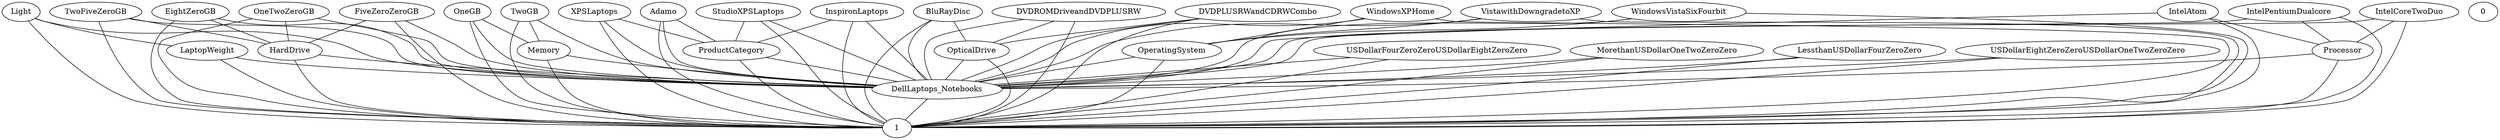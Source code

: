 graph G {
  Light;
  WindowsXPHome;
  TwoFiveZeroGB;
  OneGB;
  XPSLaptops;
  LaptopWeight;
  BluRayDisc;
  EightZeroGB;
  HardDrive;
  Adamo;
  Memory;
  OperatingSystem;
  OneTwoZeroGB;
  FiveZeroZeroGB;
  StudioXPSLaptops;
  WindowsVistaSixFourbit;
  0;
  DVDROMDriveandDVDPLUSRW;
  IntelPentiumDualcore;
  ProductCategory;
  1;
  DellLaptops_Notebooks;
  VistawithDowngradetoXP;
  DVDPLUSRWandCDRWCombo;
  TwoGB;
  USDollarFourZeroZeroUSDollarEightZeroZero;
  MorethanUSDollarOneTwoZeroZero;
  IntelAtom;
  IntelCoreTwoDuo;
  OpticalDrive;
  Processor;
  LessthanUSDollarFourZeroZero;
  InspironLaptops;
  USDollarEightZeroZeroUSDollarOneTwoZeroZero;
  WindowsVistaSixFourbit -- OperatingSystem;
  TwoGB -- Memory;
  OperatingSystem -- DellLaptops_Notebooks;
  LaptopWeight -- DellLaptops_Notebooks;
  TwoFiveZeroGB -- HardDrive;
  OneTwoZeroGB -- HardDrive;
  StudioXPSLaptops -- ProductCategory;
  XPSLaptops -- ProductCategory;
  OpticalDrive -- DellLaptops_Notebooks;
  IntelCoreTwoDuo -- Processor;
  FiveZeroZeroGB -- HardDrive;
  IntelPentiumDualcore -- Processor;
  InspironLaptops -- ProductCategory;
  DVDROMDriveandDVDPLUSRW -- OpticalDrive;
  EightZeroGB -- HardDrive;
  BluRayDisc -- OpticalDrive;
  ProductCategory -- DellLaptops_Notebooks;
  Light -- LaptopWeight;
  IntelAtom -- Processor;
  DVDPLUSRWandCDRWCombo -- OpticalDrive;
  DellLaptops_Notebooks -- 1;
  Processor -- DellLaptops_Notebooks;
  Adamo -- ProductCategory;
  OneGB -- Memory;
  Memory -- DellLaptops_Notebooks;
  HardDrive -- DellLaptops_Notebooks;
  WindowsXPHome -- OperatingSystem;
  VistawithDowngradetoXP -- OperatingSystem;
  Light -- DellLaptops_Notebooks;
  WindowsXPHome -- DellLaptops_Notebooks;
  TwoFiveZeroGB -- DellLaptops_Notebooks;
  OneGB -- DellLaptops_Notebooks;
  XPSLaptops -- DellLaptops_Notebooks;
  LaptopWeight -- 1;
  BluRayDisc -- DellLaptops_Notebooks;
  EightZeroGB -- DellLaptops_Notebooks;
  HardDrive -- 1;
  Adamo -- DellLaptops_Notebooks;
  Memory -- 1;
  OperatingSystem -- 1;
  OneTwoZeroGB -- DellLaptops_Notebooks;
  OneTwoZeroGB -- 1;
  FiveZeroZeroGB -- DellLaptops_Notebooks;
  FiveZeroZeroGB -- 1;
  StudioXPSLaptops -- DellLaptops_Notebooks;
  WindowsVistaSixFourbit -- DellLaptops_Notebooks;
  WindowsVistaSixFourbit -- 1;
  DVDROMDriveandDVDPLUSRW -- DellLaptops_Notebooks;
  IntelPentiumDualcore -- DellLaptops_Notebooks;
  ProductCategory -- 1;
  VistawithDowngradetoXP -- DellLaptops_Notebooks;
  VistawithDowngradetoXP -- 1;
  DVDPLUSRWandCDRWCombo -- DellLaptops_Notebooks;
  TwoGB -- DellLaptops_Notebooks;
  TwoGB -- 1;
  USDollarFourZeroZeroUSDollarEightZeroZero -- DellLaptops_Notebooks;
  USDollarFourZeroZeroUSDollarEightZeroZero -- 1;
  MorethanUSDollarOneTwoZeroZero -- DellLaptops_Notebooks;
  MorethanUSDollarOneTwoZeroZero -- 1;
  IntelAtom -- DellLaptops_Notebooks;
  IntelCoreTwoDuo -- DellLaptops_Notebooks;
  OpticalDrive -- 1;
  Processor -- 1;
  LessthanUSDollarFourZeroZero -- DellLaptops_Notebooks;
  LessthanUSDollarFourZeroZero -- 1;
  InspironLaptops -- DellLaptops_Notebooks;
  InspironLaptops -- 1;
  USDollarEightZeroZeroUSDollarOneTwoZeroZero -- DellLaptops_Notebooks;
  USDollarEightZeroZeroUSDollarOneTwoZeroZero -- 1;
  Light -- 1;
  WindowsXPHome -- 1;
  TwoFiveZeroGB -- 1;
  OneGB -- 1;
  XPSLaptops -- 1;
  BluRayDisc -- 1;
  EightZeroGB -- 1;
  Adamo -- 1;
  StudioXPSLaptops -- 1;
  DVDROMDriveandDVDPLUSRW -- 1;
  IntelPentiumDualcore -- 1;
  DVDPLUSRWandCDRWCombo -- 1;
  IntelAtom -- 1;
  IntelCoreTwoDuo -- 1;
}
